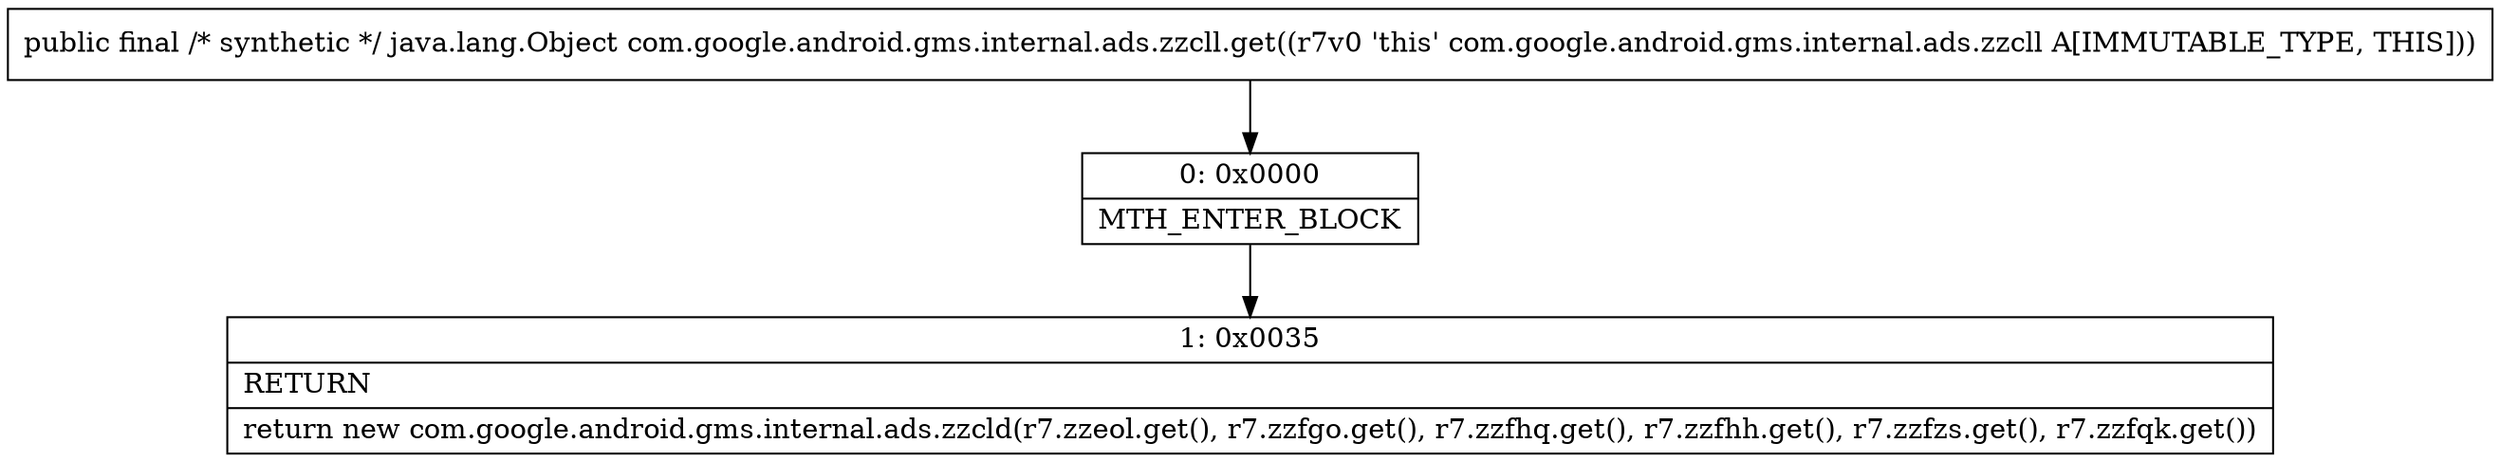 digraph "CFG forcom.google.android.gms.internal.ads.zzcll.get()Ljava\/lang\/Object;" {
Node_0 [shape=record,label="{0\:\ 0x0000|MTH_ENTER_BLOCK\l}"];
Node_1 [shape=record,label="{1\:\ 0x0035|RETURN\l|return new com.google.android.gms.internal.ads.zzcld(r7.zzeol.get(), r7.zzfgo.get(), r7.zzfhq.get(), r7.zzfhh.get(), r7.zzfzs.get(), r7.zzfqk.get())\l}"];
MethodNode[shape=record,label="{public final \/* synthetic *\/ java.lang.Object com.google.android.gms.internal.ads.zzcll.get((r7v0 'this' com.google.android.gms.internal.ads.zzcll A[IMMUTABLE_TYPE, THIS])) }"];
MethodNode -> Node_0;
Node_0 -> Node_1;
}

